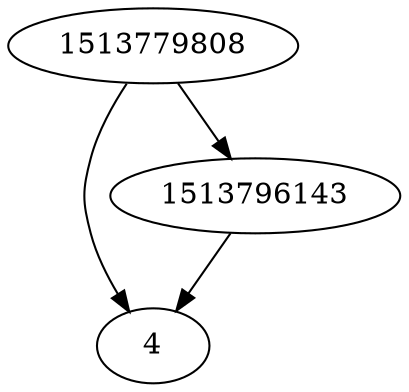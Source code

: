 strict digraph  {
1513779808;
4;
1513796143;
1513779808 -> 4;
1513779808 -> 1513796143;
1513796143 -> 4;
}
